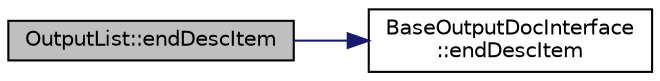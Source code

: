 digraph "OutputList::endDescItem"
{
 // LATEX_PDF_SIZE
  edge [fontname="Helvetica",fontsize="10",labelfontname="Helvetica",labelfontsize="10"];
  node [fontname="Helvetica",fontsize="10",shape=record];
  rankdir="LR";
  Node1 [label="OutputList::endDescItem",height=0.2,width=0.4,color="black", fillcolor="grey75", style="filled", fontcolor="black",tooltip=" "];
  Node1 -> Node2 [color="midnightblue",fontsize="10",style="solid",fontname="Helvetica"];
  Node2 [label="BaseOutputDocInterface\l::endDescItem",height=0.2,width=0.4,color="black", fillcolor="white", style="filled",URL="$classBaseOutputDocInterface.html#a09e3aa9d3faac55b2cc9290eaa69f55b",tooltip=" "];
}
